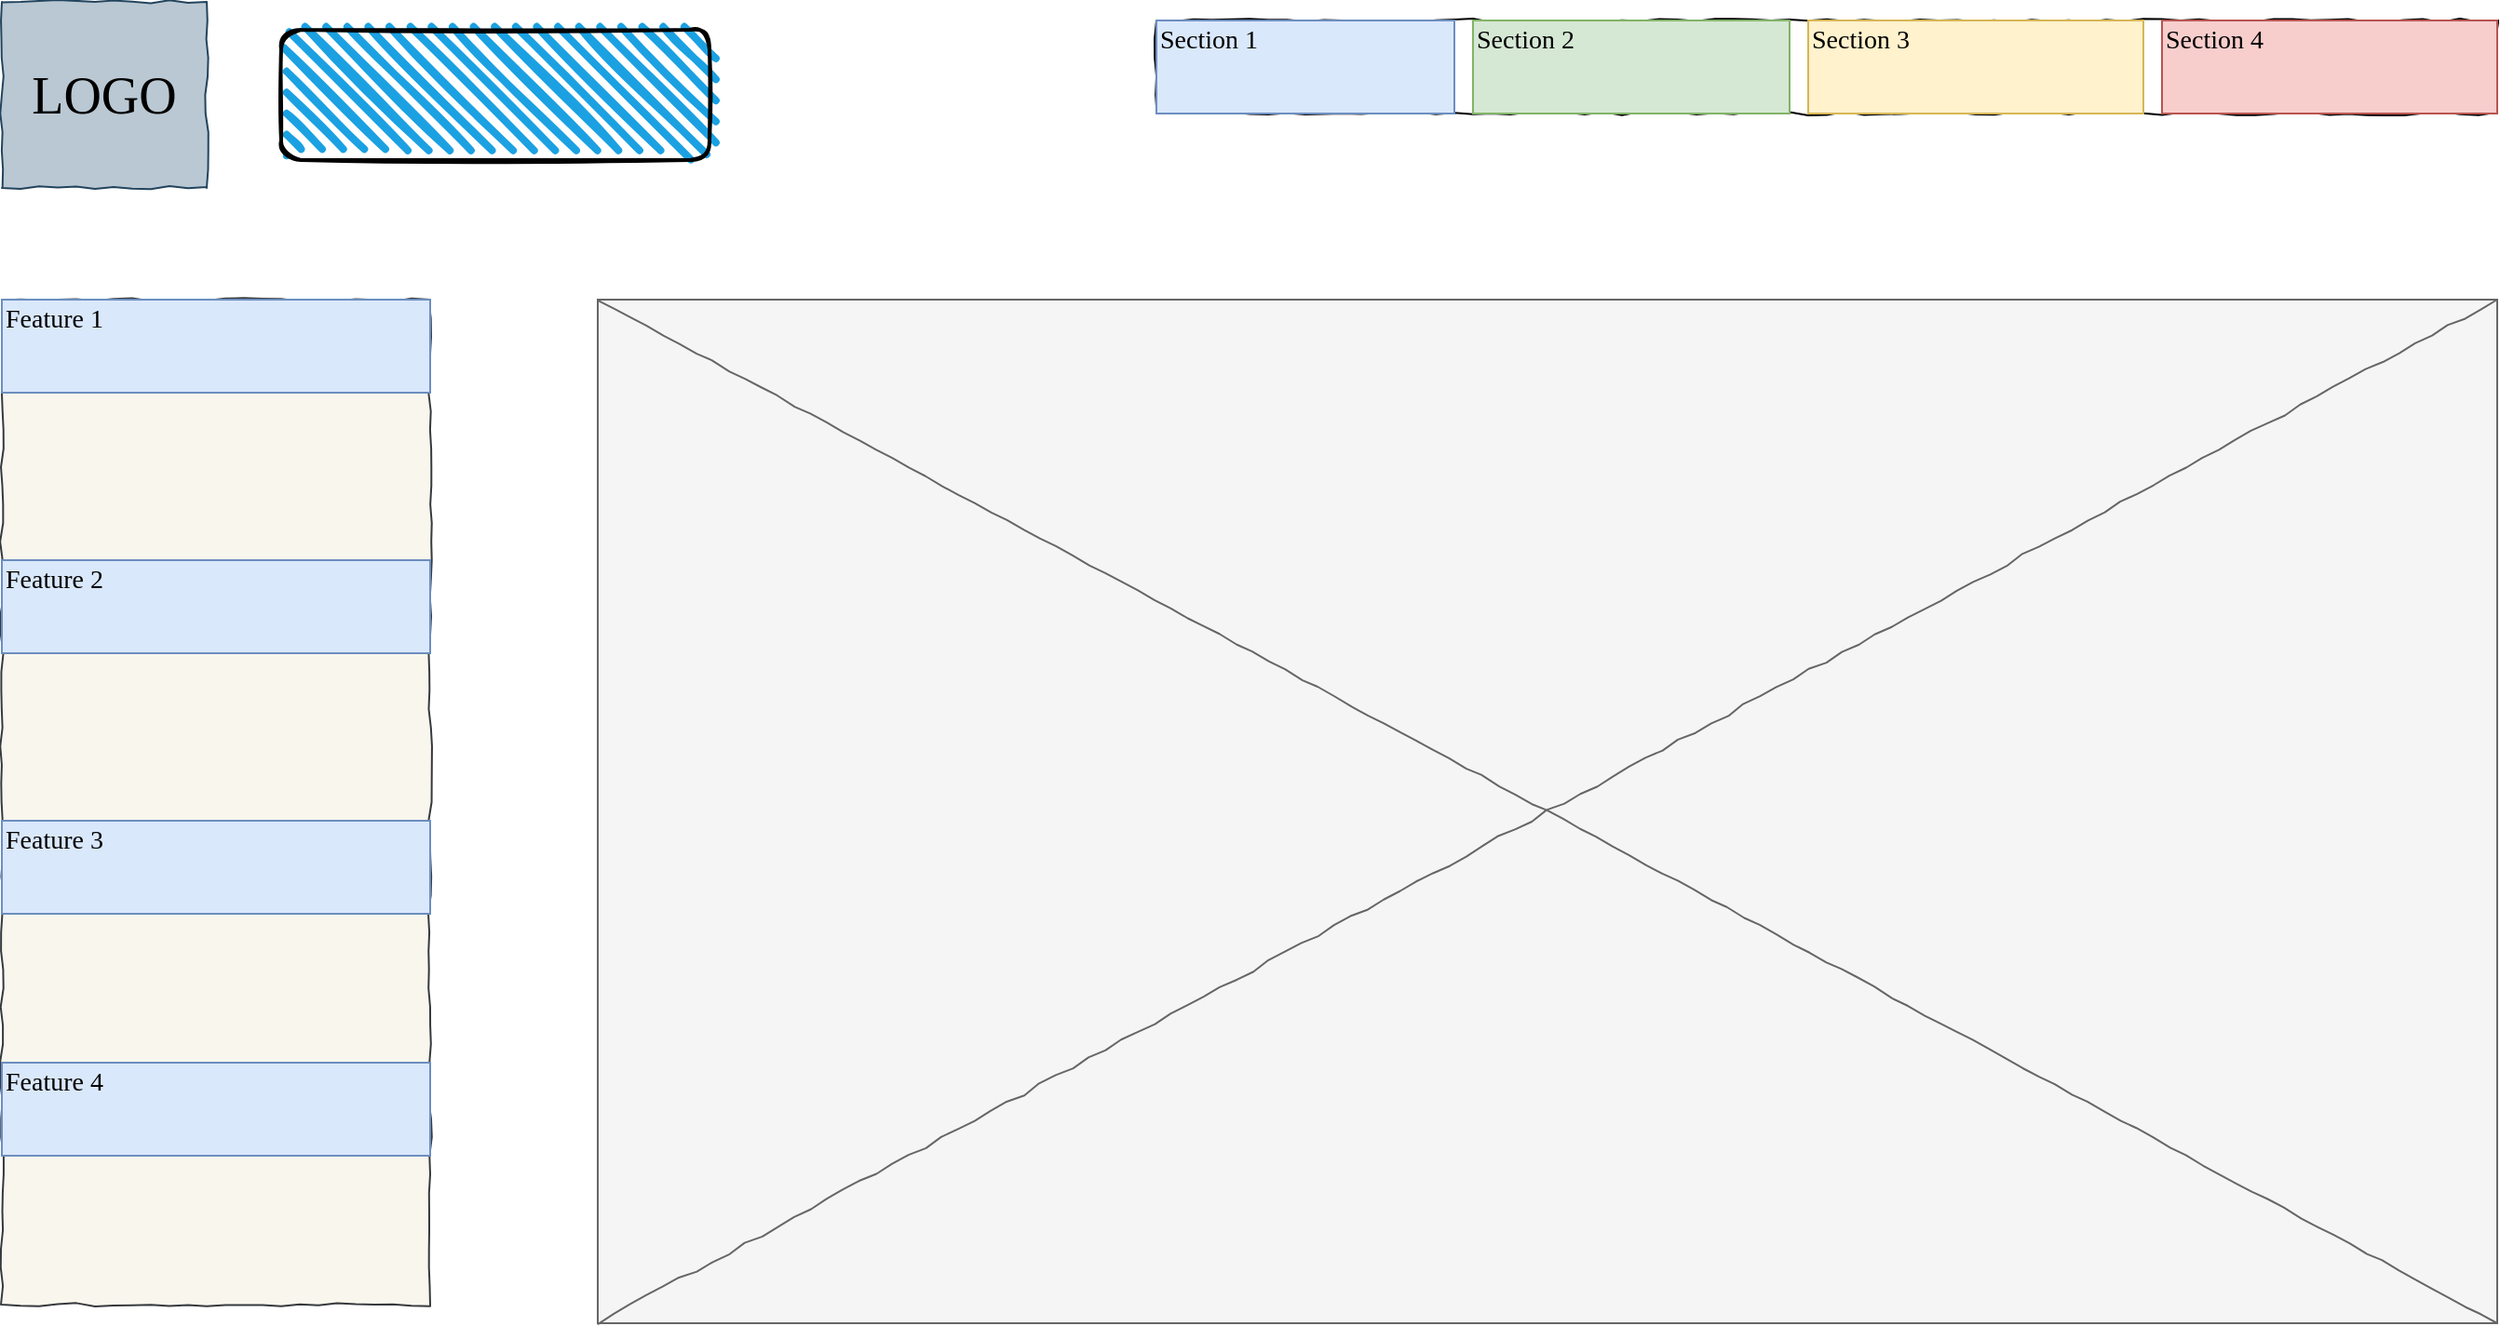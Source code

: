 <mxfile version="13.6.6" type="github">
  <diagram name="HomePage" id="03018318-947c-dd8e-b7a3-06fadd420f32">
    <mxGraphModel dx="2216" dy="900" grid="1" gridSize="10" guides="1" tooltips="1" connect="1" arrows="1" fold="1" page="1" pageScale="1" pageWidth="1600" pageHeight="900" background="#ffffff" math="0" shadow="0">
      <root>
        <mxCell id="0" />
        <mxCell id="1" parent="0" />
        <mxCell id="677b7b8949515195-2" value="LOGO" style="whiteSpace=wrap;html=1;rounded=0;shadow=0;labelBackgroundColor=none;strokeWidth=1;fontFamily=Verdana;fontSize=28;align=center;comic=1;fillColor=#bac8d3;strokeColor=#23445d;" parent="1" vertex="1">
          <mxGeometry x="130" y="50" width="110" height="100" as="geometry" />
        </mxCell>
        <mxCell id="677b7b8949515195-10" value="" style="whiteSpace=wrap;html=1;rounded=0;shadow=0;labelBackgroundColor=none;strokeWidth=1;fillColor=none;fontFamily=Verdana;fontSize=12;align=center;comic=1;" parent="1" vertex="1">
          <mxGeometry x="750" y="60" width="720" height="50" as="geometry" />
        </mxCell>
        <mxCell id="677b7b8949515195-11" value="Section 1" style="text;html=1;points=[];align=left;verticalAlign=top;spacingTop=-4;fontSize=14;fontFamily=Verdana;fillColor=#dae8fc;strokeColor=#6c8ebf;" parent="1" vertex="1">
          <mxGeometry x="750" y="60" width="160" height="50" as="geometry" />
        </mxCell>
        <mxCell id="677b7b8949515195-12" value="Section 2" style="text;html=1;points=[];align=left;verticalAlign=top;spacingTop=-4;fontSize=14;fontFamily=Verdana;fillColor=#d5e8d4;strokeColor=#82b366;" parent="1" vertex="1">
          <mxGeometry x="920" y="60" width="170" height="50" as="geometry" />
        </mxCell>
        <mxCell id="677b7b8949515195-13" value="Section 3" style="text;html=1;points=[];align=left;verticalAlign=top;spacingTop=-4;fontSize=14;fontFamily=Verdana;fillColor=#fff2cc;strokeColor=#d6b656;" parent="1" vertex="1">
          <mxGeometry x="1100" y="60" width="180" height="50" as="geometry" />
        </mxCell>
        <object label="Section 4" id="677b7b8949515195-14">
          <mxCell style="text;html=1;points=[];align=left;verticalAlign=top;spacingTop=-4;fontSize=14;fontFamily=Verdana;fillColor=#f8cecc;strokeColor=#b85450;" parent="1" vertex="1">
            <mxGeometry x="1290" y="60" width="180" height="50" as="geometry" />
          </mxCell>
        </object>
        <mxCell id="677b7b8949515195-16" value="" style="verticalLabelPosition=bottom;shadow=0;dashed=0;align=center;html=1;verticalAlign=top;strokeWidth=1;shape=mxgraph.mockup.graphics.simpleIcon;strokeColor=#666666;rounded=0;labelBackgroundColor=none;fontFamily=Verdana;fontSize=14;fontColor=#333333;comic=1;fillColor=#f5f5f5;" parent="1" vertex="1">
          <mxGeometry x="450" y="210" width="1020" height="550" as="geometry" />
        </mxCell>
        <mxCell id="677b7b8949515195-25" value="" style="whiteSpace=wrap;html=1;rounded=0;shadow=0;labelBackgroundColor=none;strokeWidth=1;fillColor=#f9f7ed;fontFamily=Verdana;fontSize=12;align=center;comic=1;strokeColor=#36393d;" parent="1" vertex="1">
          <mxGeometry x="130" y="210" width="230" height="540" as="geometry" />
        </mxCell>
        <mxCell id="677b7b8949515195-44" value="Feature 1" style="text;html=1;points=[];align=left;verticalAlign=top;spacingTop=-4;fontSize=14;fontFamily=Verdana;fillColor=#dae8fc;strokeColor=#6c8ebf;" parent="1" vertex="1">
          <mxGeometry x="130" y="210" width="230" height="50" as="geometry" />
        </mxCell>
        <mxCell id="677b7b8949515195-45" value="Feature 2" style="text;html=1;points=[];align=left;verticalAlign=top;spacingTop=-4;fontSize=14;fontFamily=Verdana;fillColor=#dae8fc;strokeColor=#6c8ebf;" parent="1" vertex="1">
          <mxGeometry x="130" y="350" width="230" height="50" as="geometry" />
        </mxCell>
        <mxCell id="677b7b8949515195-46" value="Feature 3" style="text;html=1;points=[];align=left;verticalAlign=top;spacingTop=-4;fontSize=14;fontFamily=Verdana;fillColor=#dae8fc;strokeColor=#6c8ebf;" parent="1" vertex="1">
          <mxGeometry x="130" y="490" width="230" height="50" as="geometry" />
        </mxCell>
        <mxCell id="677b7b8949515195-47" value="Feature 4" style="text;html=1;points=[];align=left;verticalAlign=top;spacingTop=-4;fontSize=14;fontFamily=Verdana;fillColor=#dae8fc;strokeColor=#6c8ebf;" parent="1" vertex="1">
          <mxGeometry x="130" y="620" width="230" height="50" as="geometry" />
        </mxCell>
        <mxCell id="2wtRj8eXPCuKTEidl7SX-1" value="" style="rounded=1;whiteSpace=wrap;html=1;strokeWidth=2;fillWeight=4;hachureGap=8;hachureAngle=45;fillColor=#1ba1e2;sketch=1;" parent="1" vertex="1">
          <mxGeometry x="280" y="65" width="230" height="70" as="geometry" />
        </mxCell>
      </root>
    </mxGraphModel>
  </diagram>
</mxfile>
